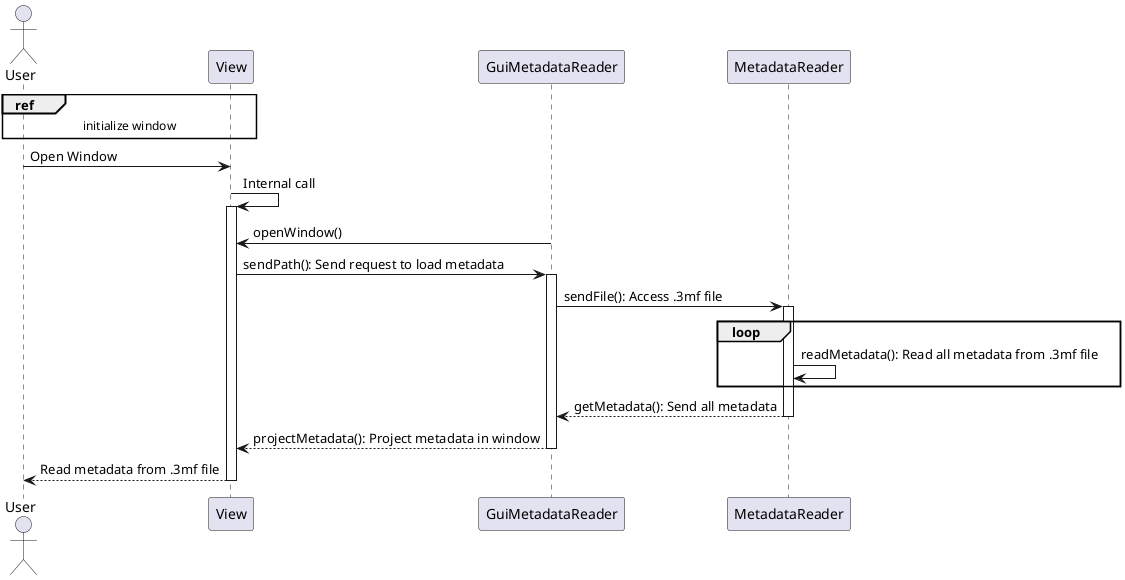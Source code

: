 @startuml
'https://plantuml.com/sequence-diagram

actor User

participant View
participant GuiMetadataReader
participant MetadataReader
ref over User, View: initialize window

User -> View: Open Window
View -> View: Internal call
activate View
GuiMetadataReader -> View: openWindow()
View -> GuiMetadataReader: sendPath(): Send request to load metadata
activate GuiMetadataReader

MetadataReader <- GuiMetadataReader: sendFile(): Access .3mf file
activate MetadataReader
loop
    MetadataReader -> MetadataReader: readMetadata(): Read all metadata from .3mf file
end

MetadataReader --> GuiMetadataReader: getMetadata(): Send all metadata
deactivate MetadataReader

GuiMetadataReader --> View: projectMetadata(): Project metadata in window
deactivate GuiMetadataReader
View --> User: Read metadata from .3mf file
deactivate View



@enduml